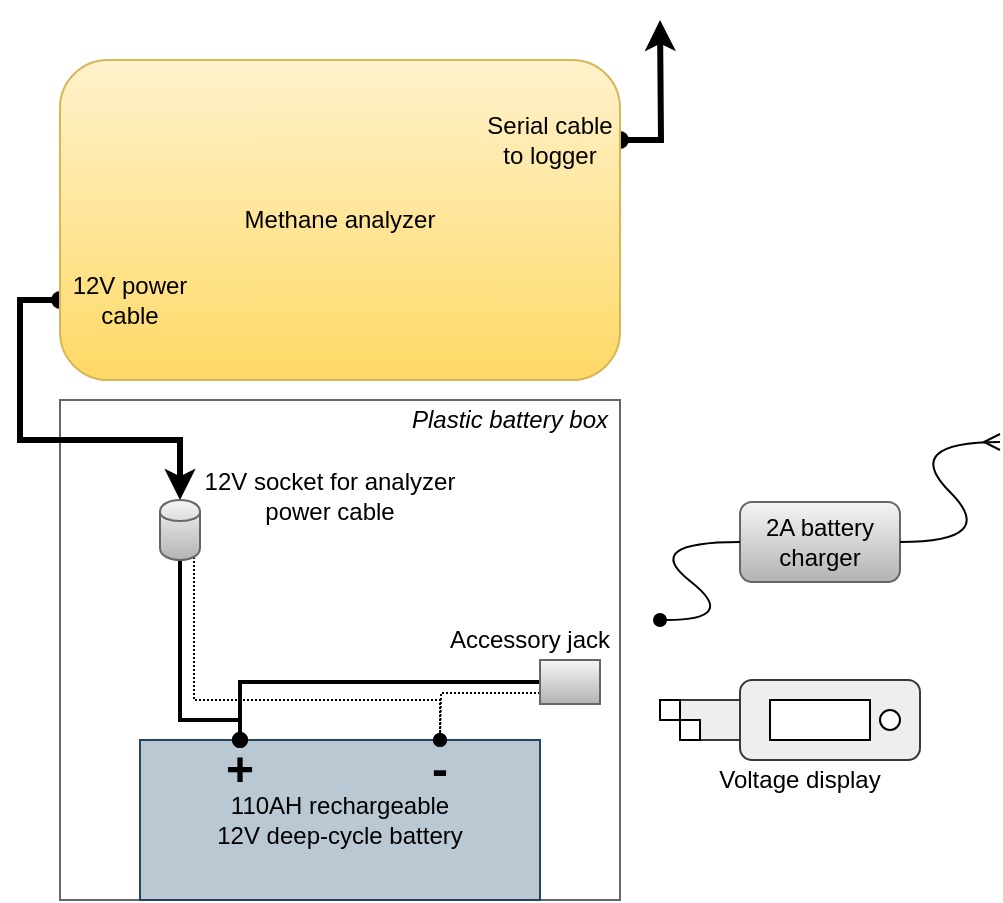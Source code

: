 <mxfile version="10.3.6" type="device"><diagram id="eVrMQWmFlpr6Ndu0jEe3" name="Page-1"><mxGraphModel dx="961" dy="567" grid="1" gridSize="10" guides="1" tooltips="1" connect="1" arrows="1" fold="1" page="1" pageScale="1" pageWidth="850" pageHeight="1100" background="none" math="0" shadow="0"><root><mxCell id="0"/><mxCell id="1" parent="0"/><mxCell id="v3jmW2rhMOM-bE7lTBop-3" value="" style="rounded=0;whiteSpace=wrap;html=1;fillColor=none;strokeColor=#666666;fontColor=#333333;" parent="1" vertex="1"><mxGeometry x="200" y="270" width="280" height="250" as="geometry"/></mxCell><mxCell id="v3jmW2rhMOM-bE7lTBop-25" style="edgeStyle=orthogonalEdgeStyle;rounded=0;html=1;exitX=0;exitY=0.75;exitDx=0;exitDy=0;entryX=0.5;entryY=0;entryDx=0;entryDy=0;startArrow=oval;startFill=1;endArrow=classic;endFill=1;jettySize=auto;orthogonalLoop=1;strokeWidth=3;" parent="1" source="v3jmW2rhMOM-bE7lTBop-1" target="v3jmW2rhMOM-bE7lTBop-9" edge="1"><mxGeometry relative="1" as="geometry"/></mxCell><mxCell id="v3jmW2rhMOM-bE7lTBop-27" style="edgeStyle=orthogonalEdgeStyle;rounded=0;html=1;exitX=1;exitY=0.25;exitDx=0;exitDy=0;startArrow=oval;startFill=1;endArrow=classic;endFill=1;jettySize=auto;orthogonalLoop=1;strokeWidth=3;" parent="1" source="v3jmW2rhMOM-bE7lTBop-1" edge="1"><mxGeometry relative="1" as="geometry"><mxPoint x="500" y="80" as="targetPoint"/></mxGeometry></mxCell><mxCell id="v3jmW2rhMOM-bE7lTBop-1" value="Methane analyzer" style="rounded=1;whiteSpace=wrap;html=1;fillColor=#fff2cc;strokeColor=#d6b656;gradientColor=#ffd966;" parent="1" vertex="1"><mxGeometry x="200" y="100" width="280" height="160" as="geometry"/></mxCell><mxCell id="v3jmW2rhMOM-bE7lTBop-2" value="110AH rechargeable &lt;br&gt;12V deep-cycle battery" style="rounded=0;whiteSpace=wrap;html=1;fillColor=#bac8d3;strokeColor=#23445d;" parent="1" vertex="1"><mxGeometry x="240" y="440" width="200" height="80" as="geometry"/></mxCell><mxCell id="v3jmW2rhMOM-bE7lTBop-7" value="&lt;b&gt;&lt;font style=&quot;font-size: 24px&quot;&gt;+&lt;/font&gt;&lt;/b&gt;" style="text;html=1;strokeColor=none;fillColor=none;align=center;verticalAlign=middle;whiteSpace=wrap;rounded=0;" parent="1" vertex="1"><mxGeometry x="270" y="440" width="40" height="30" as="geometry"/></mxCell><mxCell id="v3jmW2rhMOM-bE7lTBop-8" value="&lt;b&gt;&lt;font style=&quot;font-size: 24px&quot;&gt;-&lt;/font&gt;&lt;/b&gt;" style="text;html=1;strokeColor=none;fillColor=none;align=center;verticalAlign=middle;whiteSpace=wrap;rounded=0;" parent="1" vertex="1"><mxGeometry x="370" y="440" width="40" height="30" as="geometry"/></mxCell><mxCell id="v3jmW2rhMOM-bE7lTBop-10" style="edgeStyle=orthogonalEdgeStyle;rounded=0;html=1;exitX=0.5;exitY=1;exitDx=0;exitDy=0;entryX=0.5;entryY=0;entryDx=0;entryDy=0;jettySize=auto;orthogonalLoop=1;endArrow=oval;endFill=1;strokeWidth=2;" parent="1" source="v3jmW2rhMOM-bE7lTBop-9" target="v3jmW2rhMOM-bE7lTBop-7" edge="1"><mxGeometry relative="1" as="geometry"><Array as="points"><mxPoint x="260" y="430"/><mxPoint x="290" y="430"/></Array></mxGeometry></mxCell><mxCell id="v3jmW2rhMOM-bE7lTBop-11" style="edgeStyle=orthogonalEdgeStyle;rounded=0;html=1;exitX=0.85;exitY=0.95;exitDx=0;exitDy=0;exitPerimeter=0;entryX=0.5;entryY=0;entryDx=0;entryDy=0;jettySize=auto;orthogonalLoop=1;dashed=1;dashPattern=1 1;endArrow=oval;endFill=1;" parent="1" source="v3jmW2rhMOM-bE7lTBop-9" target="v3jmW2rhMOM-bE7lTBop-8" edge="1"><mxGeometry relative="1" as="geometry"><Array as="points"><mxPoint x="267" y="420"/><mxPoint x="390" y="420"/></Array></mxGeometry></mxCell><mxCell id="v3jmW2rhMOM-bE7lTBop-9" value="" style="shape=cylinder;whiteSpace=wrap;html=1;boundedLbl=1;backgroundOutline=1;fillColor=#f5f5f5;strokeColor=#666666;gradientColor=#b3b3b3;" parent="1" vertex="1"><mxGeometry x="250" y="320" width="20" height="30" as="geometry"/></mxCell><mxCell id="v3jmW2rhMOM-bE7lTBop-12" value="12V socket for analyzer power cable" style="text;html=1;strokeColor=none;fillColor=none;align=center;verticalAlign=middle;whiteSpace=wrap;rounded=0;" parent="1" vertex="1"><mxGeometry x="270" y="305" width="130" height="25" as="geometry"/></mxCell><mxCell id="v3jmW2rhMOM-bE7lTBop-17" style="edgeStyle=orthogonalEdgeStyle;rounded=0;html=1;exitX=0;exitY=0.5;exitDx=0;exitDy=0;entryX=0.5;entryY=0;entryDx=0;entryDy=0;jettySize=auto;orthogonalLoop=1;endArrow=oval;endFill=1;strokeWidth=2;" parent="1" source="v3jmW2rhMOM-bE7lTBop-13" target="v3jmW2rhMOM-bE7lTBop-7" edge="1"><mxGeometry relative="1" as="geometry"/></mxCell><mxCell id="v3jmW2rhMOM-bE7lTBop-18" style="edgeStyle=orthogonalEdgeStyle;rounded=0;html=1;exitX=0;exitY=0.75;exitDx=0;exitDy=0;jettySize=auto;orthogonalLoop=1;dashed=1;dashPattern=1 1;endArrow=oval;endFill=1;" parent="1" source="v3jmW2rhMOM-bE7lTBop-13" edge="1"><mxGeometry relative="1" as="geometry"><mxPoint x="390" y="440" as="targetPoint"/></mxGeometry></mxCell><mxCell id="v3jmW2rhMOM-bE7lTBop-13" value="" style="rounded=0;whiteSpace=wrap;html=1;fillColor=#f5f5f5;strokeColor=#666666;gradientColor=#b3b3b3;" parent="1" vertex="1"><mxGeometry x="440" y="400" width="30" height="22" as="geometry"/></mxCell><mxCell id="v3jmW2rhMOM-bE7lTBop-14" value="Voltage display" style="text;html=1;strokeColor=none;fillColor=none;align=center;verticalAlign=middle;whiteSpace=wrap;rounded=0;" parent="1" vertex="1"><mxGeometry x="520" y="450" width="100" height="20" as="geometry"/></mxCell><mxCell id="v3jmW2rhMOM-bE7lTBop-19" value="Accessory jack" style="text;html=1;strokeColor=none;fillColor=none;align=center;verticalAlign=middle;whiteSpace=wrap;rounded=0;" parent="1" vertex="1"><mxGeometry x="390" y="380" width="90" height="20" as="geometry"/></mxCell><mxCell id="v3jmW2rhMOM-bE7lTBop-22" value="2A battery charger" style="rounded=1;whiteSpace=wrap;html=1;fillColor=#f5f5f5;strokeColor=#666666;gradientColor=#b3b3b3;" parent="1" vertex="1"><mxGeometry x="540" y="321" width="80" height="40" as="geometry"/></mxCell><mxCell id="v3jmW2rhMOM-bE7lTBop-23" value="" style="curved=1;endArrow=ERmany;html=1;endFill=0;" parent="1" edge="1"><mxGeometry width="50" height="50" relative="1" as="geometry"><mxPoint x="620" y="341" as="sourcePoint"/><mxPoint x="670" y="291" as="targetPoint"/><Array as="points"><mxPoint x="670" y="341"/><mxPoint x="620" y="291"/></Array></mxGeometry></mxCell><mxCell id="v3jmW2rhMOM-bE7lTBop-24" value="" style="curved=1;endArrow=none;html=1;endFill=0;startArrow=oval;startFill=1;" parent="1" edge="1"><mxGeometry width="50" height="50" relative="1" as="geometry"><mxPoint x="500" y="380" as="sourcePoint"/><mxPoint x="540" y="341" as="targetPoint"/><Array as="points"><mxPoint x="540" y="380"/><mxPoint x="490" y="341"/></Array></mxGeometry></mxCell><mxCell id="v3jmW2rhMOM-bE7lTBop-26" value="12V power cable" style="text;html=1;strokeColor=none;fillColor=none;align=center;verticalAlign=middle;whiteSpace=wrap;rounded=0;" parent="1" vertex="1"><mxGeometry x="200" y="200" width="70" height="40" as="geometry"/></mxCell><mxCell id="v3jmW2rhMOM-bE7lTBop-28" value="Serial cable to logger" style="text;html=1;strokeColor=none;fillColor=none;align=center;verticalAlign=middle;whiteSpace=wrap;rounded=0;" parent="1" vertex="1"><mxGeometry x="410" y="120" width="70" height="40" as="geometry"/></mxCell><mxCell id="v3jmW2rhMOM-bE7lTBop-29" value="&lt;i&gt;Plastic battery box&lt;/i&gt;" style="text;html=1;strokeColor=none;fillColor=none;align=center;verticalAlign=middle;whiteSpace=wrap;rounded=0;" parent="1" vertex="1"><mxGeometry x="370" y="270" width="110" height="20" as="geometry"/></mxCell><mxCell id="epLc4lqG5aeGraxQmIo8-1" value="" style="rounded=0;whiteSpace=wrap;html=1;fillColor=#eeeeee;strokeColor=#36393d;" vertex="1" parent="1"><mxGeometry x="510" y="420" width="110" height="20" as="geometry"/></mxCell><mxCell id="epLc4lqG5aeGraxQmIo8-2" value="" style="rounded=1;whiteSpace=wrap;html=1;fillColor=#eeeeee;strokeColor=#36393d;" vertex="1" parent="1"><mxGeometry x="540" y="410" width="90" height="40" as="geometry"/></mxCell><mxCell id="epLc4lqG5aeGraxQmIo8-3" value="" style="rounded=0;whiteSpace=wrap;html=1;" vertex="1" parent="1"><mxGeometry x="500" y="420" width="10" height="10" as="geometry"/></mxCell><mxCell id="epLc4lqG5aeGraxQmIo8-4" value="" style="rounded=0;whiteSpace=wrap;html=1;" vertex="1" parent="1"><mxGeometry x="510" y="430" width="10" height="10" as="geometry"/></mxCell><mxCell id="epLc4lqG5aeGraxQmIo8-5" value="" style="rounded=0;whiteSpace=wrap;html=1;" vertex="1" parent="1"><mxGeometry x="555" y="420" width="50" height="20" as="geometry"/></mxCell><mxCell id="epLc4lqG5aeGraxQmIo8-6" value="" style="ellipse;whiteSpace=wrap;html=1;aspect=fixed;" vertex="1" parent="1"><mxGeometry x="610" y="425" width="10" height="10" as="geometry"/></mxCell></root></mxGraphModel></diagram></mxfile>